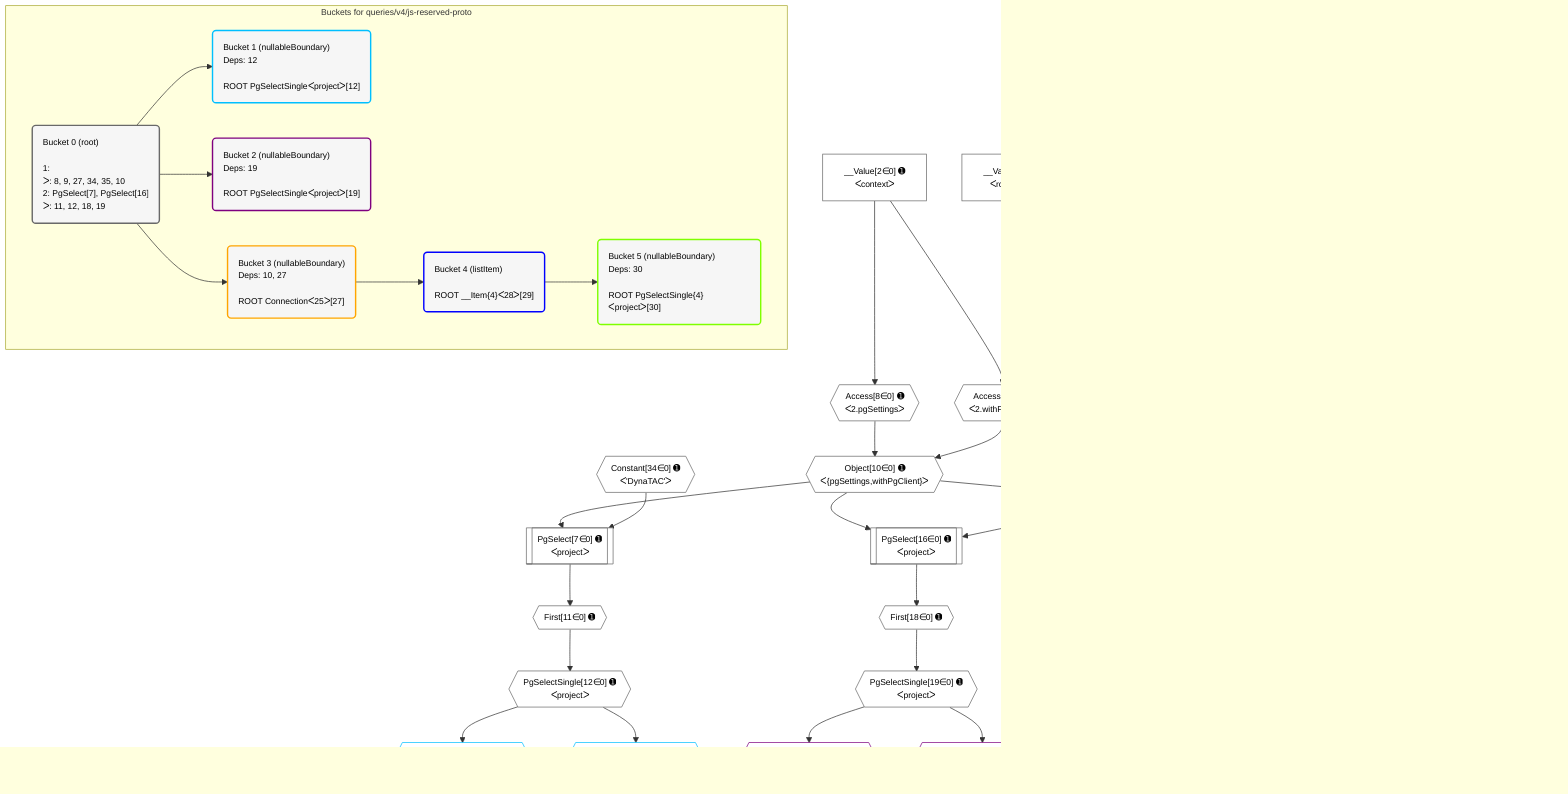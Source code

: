 %%{init: {'themeVariables': { 'fontSize': '12px'}}}%%
graph TD
    classDef path fill:#eee,stroke:#000,color:#000
    classDef plan fill:#fff,stroke-width:1px,color:#000
    classDef itemplan fill:#fff,stroke-width:2px,color:#000
    classDef unbatchedplan fill:#dff,stroke-width:1px,color:#000
    classDef sideeffectplan fill:#fcc,stroke-width:2px,color:#000
    classDef bucket fill:#f6f6f6,color:#000,stroke-width:2px,text-align:left


    %% plan dependencies
    PgSelect7[["PgSelect[7∈0] ➊<br />ᐸprojectᐳ"]]:::plan
    Object10{{"Object[10∈0] ➊<br />ᐸ{pgSettings,withPgClient}ᐳ"}}:::plan
    Constant34{{"Constant[34∈0] ➊<br />ᐸ'DynaTAC'ᐳ"}}:::plan
    Object10 & Constant34 --> PgSelect7
    Access8{{"Access[8∈0] ➊<br />ᐸ2.pgSettingsᐳ"}}:::plan
    Access9{{"Access[9∈0] ➊<br />ᐸ2.withPgClientᐳ"}}:::plan
    Access8 & Access9 --> Object10
    PgSelect16[["PgSelect[16∈0] ➊<br />ᐸprojectᐳ"]]:::plan
    Constant35{{"Constant[35∈0] ➊<br />ᐸ2ᐳ"}}:::plan
    Object10 & Constant35 --> PgSelect16
    __Value2["__Value[2∈0] ➊<br />ᐸcontextᐳ"]:::plan
    __Value2 --> Access8
    __Value2 --> Access9
    First11{{"First[11∈0] ➊"}}:::plan
    PgSelect7 --> First11
    PgSelectSingle12{{"PgSelectSingle[12∈0] ➊<br />ᐸprojectᐳ"}}:::plan
    First11 --> PgSelectSingle12
    First18{{"First[18∈0] ➊"}}:::plan
    PgSelect16 --> First18
    PgSelectSingle19{{"PgSelectSingle[19∈0] ➊<br />ᐸprojectᐳ"}}:::plan
    First18 --> PgSelectSingle19
    __Value4["__Value[4∈0] ➊<br />ᐸrootValueᐳ"]:::plan
    Connection27{{"Connection[27∈0] ➊<br />ᐸ25ᐳ"}}:::plan
    PgClassExpression13{{"PgClassExpression[13∈1] ➊<br />ᐸ__project__.”brand”ᐳ"}}:::plan
    PgSelectSingle12 --> PgClassExpression13
    PgClassExpression14{{"PgClassExpression[14∈1] ➊<br />ᐸ__project__.”id”ᐳ"}}:::plan
    PgSelectSingle12 --> PgClassExpression14
    PgClassExpression20{{"PgClassExpression[20∈2] ➊<br />ᐸ__project__.”brand”ᐳ"}}:::plan
    PgSelectSingle19 --> PgClassExpression20
    PgClassExpression21{{"PgClassExpression[21∈2] ➊<br />ᐸ__project__.”__proto__”ᐳ"}}:::plan
    PgSelectSingle19 --> PgClassExpression21
    PgSelect28[["PgSelect[28∈3] ➊<br />ᐸprojectᐳ"]]:::plan
    Object10 & Connection27 --> PgSelect28
    __Item29[/"__Item[29∈4]<br />ᐸ28ᐳ"\]:::itemplan
    PgSelect28 ==> __Item29
    PgSelectSingle30{{"PgSelectSingle[30∈4]<br />ᐸprojectᐳ"}}:::plan
    __Item29 --> PgSelectSingle30
    PgClassExpression31{{"PgClassExpression[31∈5]<br />ᐸ__project__.”__proto__”ᐳ"}}:::plan
    PgSelectSingle30 --> PgClassExpression31
    PgClassExpression32{{"PgClassExpression[32∈5]<br />ᐸ__project__.”brand”ᐳ"}}:::plan
    PgSelectSingle30 --> PgClassExpression32
    PgClassExpression33{{"PgClassExpression[33∈5]<br />ᐸ__project__.”id”ᐳ"}}:::plan
    PgSelectSingle30 --> PgClassExpression33

    %% define steps

    subgraph "Buckets for queries/v4/js-reserved-proto"
    Bucket0("Bucket 0 (root)<br /><br />1: <br />ᐳ: 8, 9, 27, 34, 35, 10<br />2: PgSelect[7], PgSelect[16]<br />ᐳ: 11, 12, 18, 19"):::bucket
    classDef bucket0 stroke:#696969
    class Bucket0,__Value2,__Value4,PgSelect7,Access8,Access9,Object10,First11,PgSelectSingle12,PgSelect16,First18,PgSelectSingle19,Connection27,Constant34,Constant35 bucket0
    Bucket1("Bucket 1 (nullableBoundary)<br />Deps: 12<br /><br />ROOT PgSelectSingleᐸprojectᐳ[12]"):::bucket
    classDef bucket1 stroke:#00bfff
    class Bucket1,PgClassExpression13,PgClassExpression14 bucket1
    Bucket2("Bucket 2 (nullableBoundary)<br />Deps: 19<br /><br />ROOT PgSelectSingleᐸprojectᐳ[19]"):::bucket
    classDef bucket2 stroke:#7f007f
    class Bucket2,PgClassExpression20,PgClassExpression21 bucket2
    Bucket3("Bucket 3 (nullableBoundary)<br />Deps: 10, 27<br /><br />ROOT Connectionᐸ25ᐳ[27]"):::bucket
    classDef bucket3 stroke:#ffa500
    class Bucket3,PgSelect28 bucket3
    Bucket4("Bucket 4 (listItem)<br /><br />ROOT __Item{4}ᐸ28ᐳ[29]"):::bucket
    classDef bucket4 stroke:#0000ff
    class Bucket4,__Item29,PgSelectSingle30 bucket4
    Bucket5("Bucket 5 (nullableBoundary)<br />Deps: 30<br /><br />ROOT PgSelectSingle{4}ᐸprojectᐳ[30]"):::bucket
    classDef bucket5 stroke:#7fff00
    class Bucket5,PgClassExpression31,PgClassExpression32,PgClassExpression33 bucket5
    Bucket0 --> Bucket1 & Bucket2 & Bucket3
    Bucket3 --> Bucket4
    Bucket4 --> Bucket5
    end